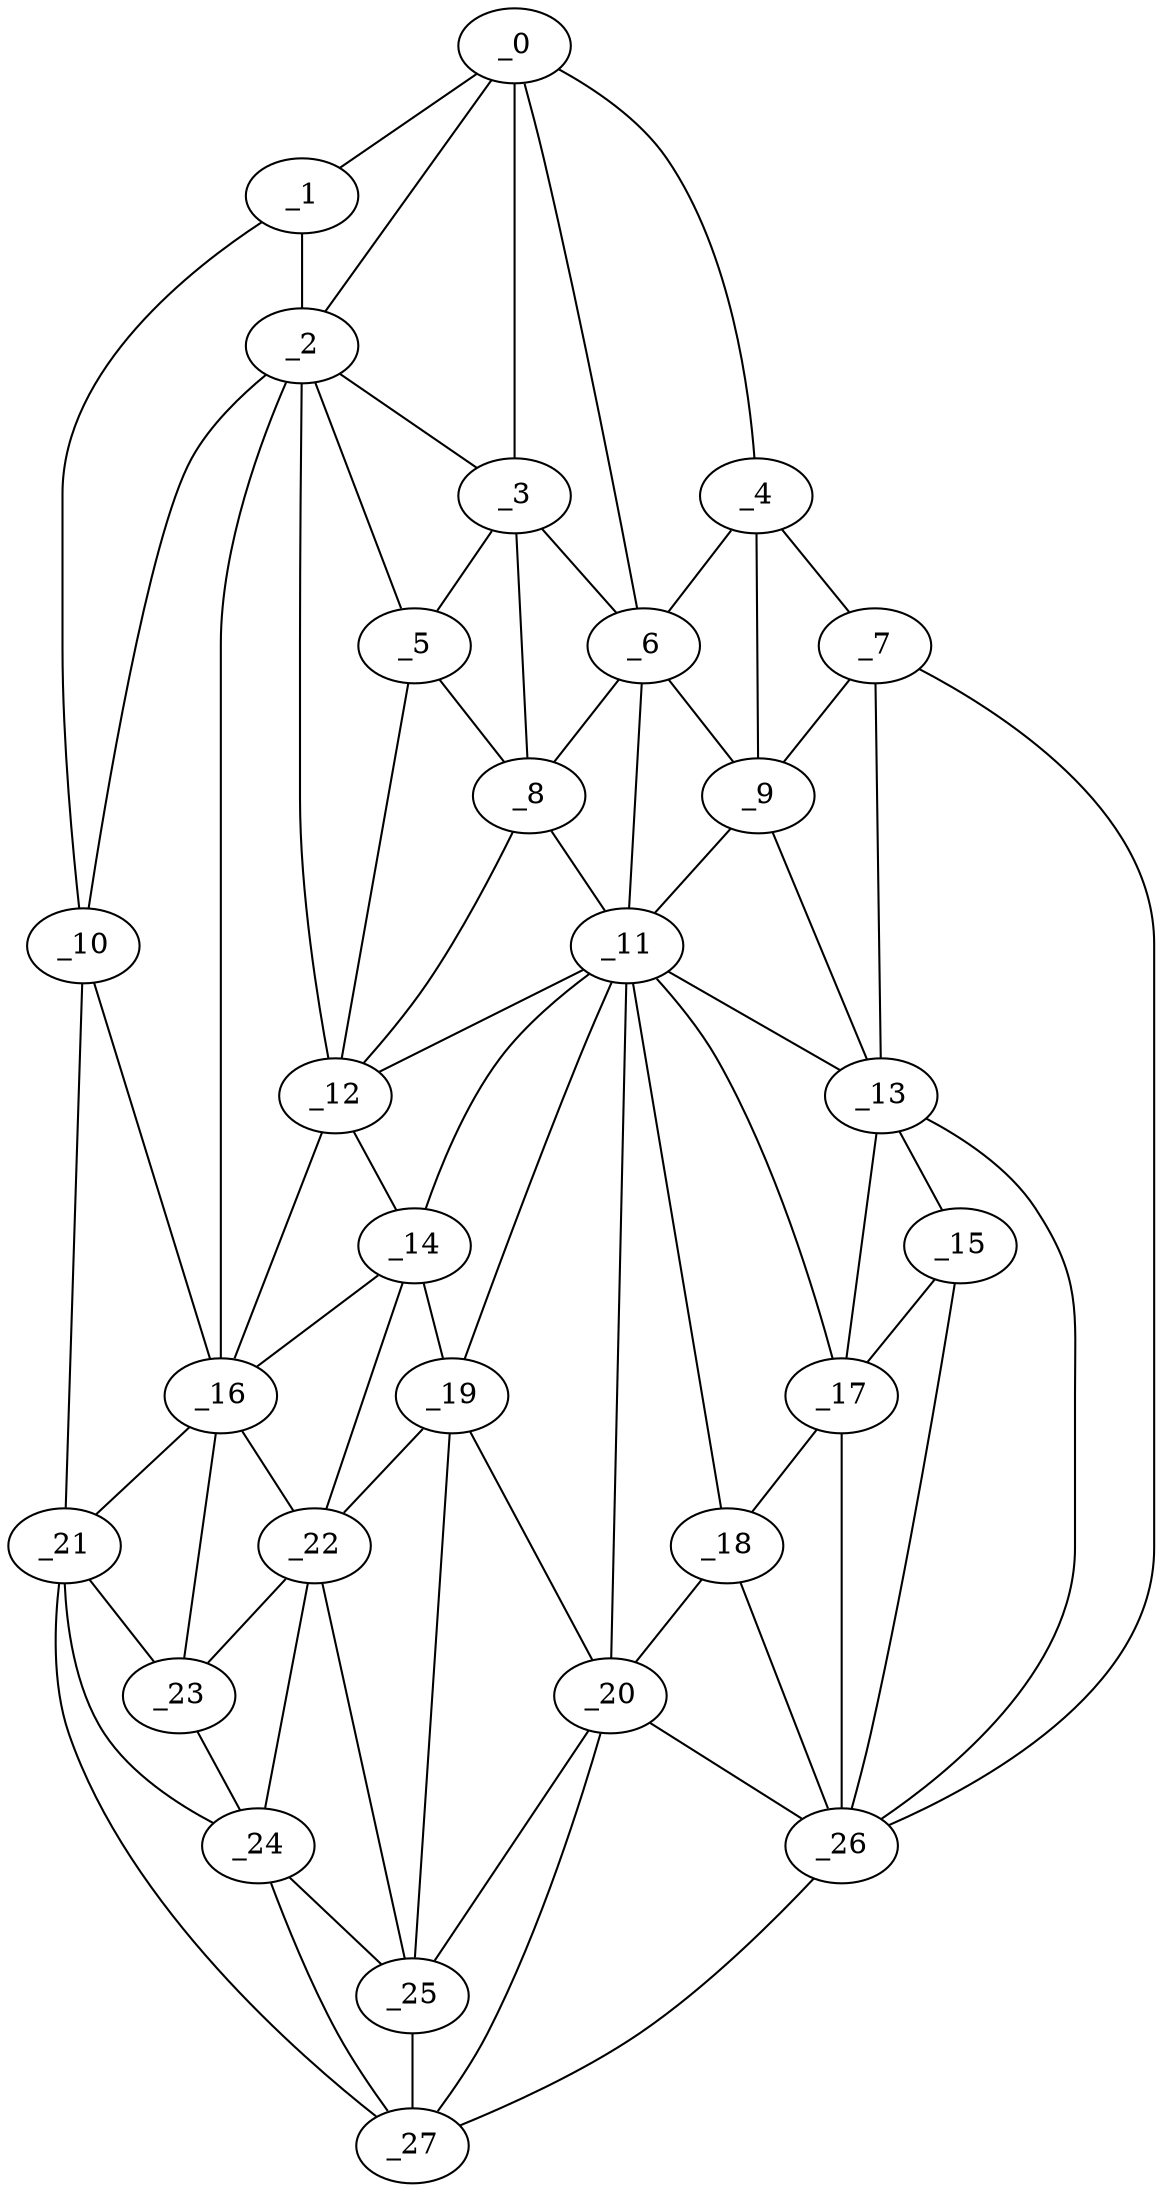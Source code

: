 graph "obj28__120.gxl" {
	_0	 [x=24,
		y=52];
	_1	 [x=39,
		y=89];
	_0 -- _1	 [valence=1];
	_2	 [x=49,
		y=81];
	_0 -- _2	 [valence=2];
	_3	 [x=50,
		y=55];
	_0 -- _3	 [valence=2];
	_4	 [x=60,
		y=12];
	_0 -- _4	 [valence=1];
	_6	 [x=63,
		y=42];
	_0 -- _6	 [valence=2];
	_1 -- _2	 [valence=2];
	_10	 [x=76,
		y=117];
	_1 -- _10	 [valence=1];
	_2 -- _3	 [valence=2];
	_5	 [x=60,
		y=64];
	_2 -- _5	 [valence=2];
	_2 -- _10	 [valence=2];
	_12	 [x=85,
		y=67];
	_2 -- _12	 [valence=1];
	_16	 [x=96,
		y=104];
	_2 -- _16	 [valence=2];
	_3 -- _5	 [valence=2];
	_3 -- _6	 [valence=2];
	_8	 [x=71,
		y=53];
	_3 -- _8	 [valence=1];
	_4 -- _6	 [valence=2];
	_7	 [x=65,
		y=10];
	_4 -- _7	 [valence=1];
	_9	 [x=73,
		y=15];
	_4 -- _9	 [valence=1];
	_5 -- _8	 [valence=2];
	_5 -- _12	 [valence=2];
	_6 -- _8	 [valence=2];
	_6 -- _9	 [valence=2];
	_11	 [x=84,
		y=40];
	_6 -- _11	 [valence=2];
	_7 -- _9	 [valence=2];
	_13	 [x=88,
		y=16];
	_7 -- _13	 [valence=1];
	_26	 [x=126,
		y=2];
	_7 -- _26	 [valence=1];
	_8 -- _11	 [valence=2];
	_8 -- _12	 [valence=2];
	_9 -- _11	 [valence=2];
	_9 -- _13	 [valence=2];
	_10 -- _16	 [valence=2];
	_21	 [x=110,
		y=112];
	_10 -- _21	 [valence=1];
	_11 -- _12	 [valence=2];
	_11 -- _13	 [valence=2];
	_14	 [x=92,
		y=66];
	_11 -- _14	 [valence=2];
	_17	 [x=100,
		y=26];
	_11 -- _17	 [valence=1];
	_18	 [x=104,
		y=33];
	_11 -- _18	 [valence=2];
	_19	 [x=104,
		y=62];
	_11 -- _19	 [valence=1];
	_20	 [x=110,
		y=38];
	_11 -- _20	 [valence=2];
	_12 -- _14	 [valence=1];
	_12 -- _16	 [valence=2];
	_15	 [x=95,
		y=18];
	_13 -- _15	 [valence=1];
	_13 -- _17	 [valence=2];
	_13 -- _26	 [valence=2];
	_14 -- _16	 [valence=1];
	_14 -- _19	 [valence=1];
	_22	 [x=112,
		y=83];
	_14 -- _22	 [valence=2];
	_15 -- _17	 [valence=2];
	_15 -- _26	 [valence=2];
	_16 -- _21	 [valence=1];
	_16 -- _22	 [valence=1];
	_23	 [x=112,
		y=104];
	_16 -- _23	 [valence=2];
	_17 -- _18	 [valence=2];
	_17 -- _26	 [valence=2];
	_18 -- _20	 [valence=2];
	_18 -- _26	 [valence=2];
	_19 -- _20	 [valence=2];
	_19 -- _22	 [valence=2];
	_25	 [x=121,
		y=89];
	_19 -- _25	 [valence=1];
	_20 -- _25	 [valence=1];
	_20 -- _26	 [valence=1];
	_27	 [x=126,
		y=92];
	_20 -- _27	 [valence=2];
	_21 -- _23	 [valence=2];
	_24	 [x=116,
		y=102];
	_21 -- _24	 [valence=1];
	_21 -- _27	 [valence=1];
	_22 -- _23	 [valence=2];
	_22 -- _24	 [valence=1];
	_22 -- _25	 [valence=2];
	_23 -- _24	 [valence=2];
	_24 -- _25	 [valence=1];
	_24 -- _27	 [valence=2];
	_25 -- _27	 [valence=2];
	_26 -- _27	 [valence=1];
}
